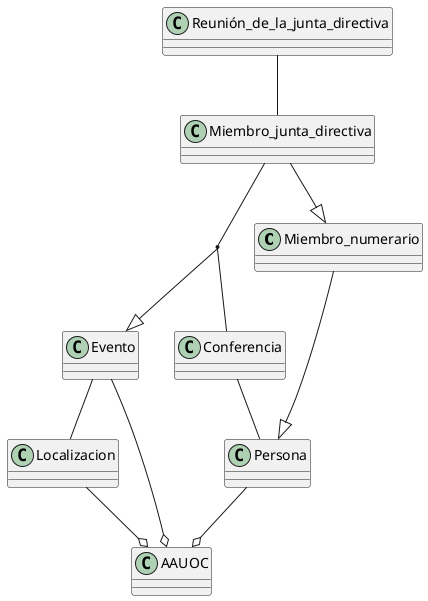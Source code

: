 @startuml

class Miembro_numerario

class Miembro_junta_directiva

class Conferencia

class Evento

class Reunión_de_la_junta_directiva

class Localizacion

class Persona

class AAUOC
Miembro_numerario--|>Persona
Miembro_junta_directiva--|>Miembro_numerario
(Miembro_junta_directiva, Conferencia) --|> Evento
Evento --o AAUOC
Evento -- Localizacion
Localizacion --o AAUOC
Persona --o AAUOC
Reunión_de_la_junta_directiva -- Miembro_junta_directiva
Conferencia -- Persona

@enduml